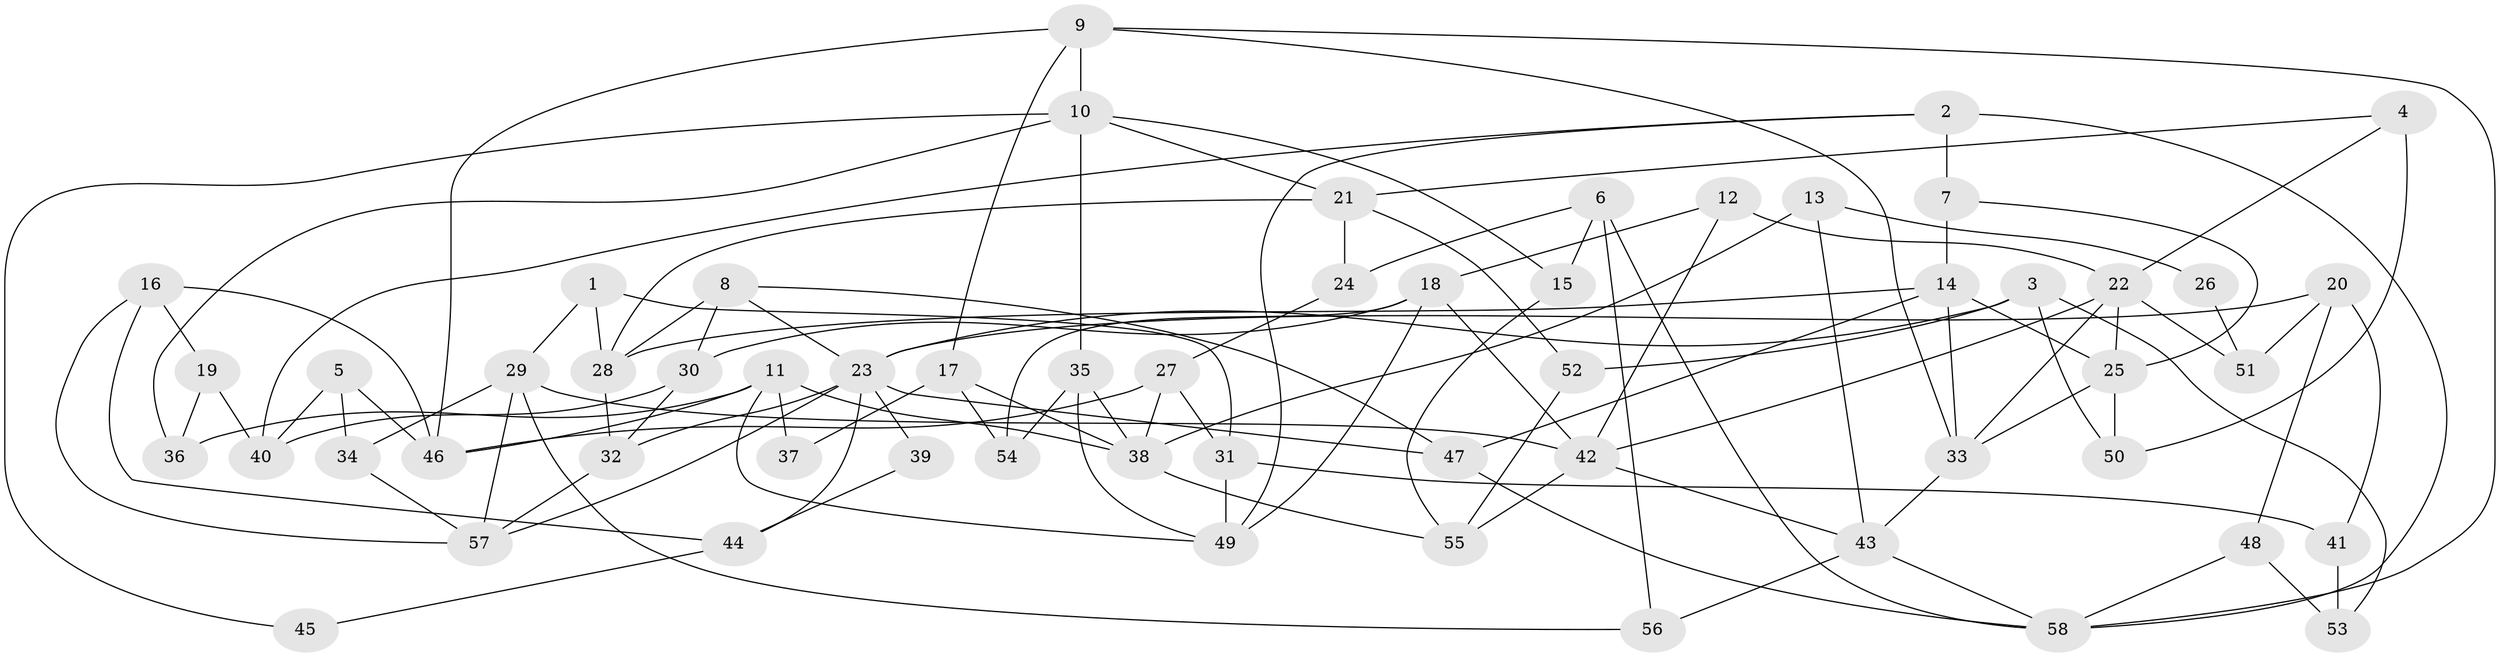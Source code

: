 // Generated by graph-tools (version 1.1) at 2025/14/03/09/25 04:14:51]
// undirected, 58 vertices, 116 edges
graph export_dot {
graph [start="1"]
  node [color=gray90,style=filled];
  1;
  2;
  3;
  4;
  5;
  6;
  7;
  8;
  9;
  10;
  11;
  12;
  13;
  14;
  15;
  16;
  17;
  18;
  19;
  20;
  21;
  22;
  23;
  24;
  25;
  26;
  27;
  28;
  29;
  30;
  31;
  32;
  33;
  34;
  35;
  36;
  37;
  38;
  39;
  40;
  41;
  42;
  43;
  44;
  45;
  46;
  47;
  48;
  49;
  50;
  51;
  52;
  53;
  54;
  55;
  56;
  57;
  58;
  1 -- 29;
  1 -- 31;
  1 -- 28;
  2 -- 58;
  2 -- 40;
  2 -- 7;
  2 -- 49;
  3 -- 50;
  3 -- 23;
  3 -- 52;
  3 -- 53;
  4 -- 22;
  4 -- 21;
  4 -- 50;
  5 -- 46;
  5 -- 34;
  5 -- 40;
  6 -- 56;
  6 -- 24;
  6 -- 15;
  6 -- 58;
  7 -- 25;
  7 -- 14;
  8 -- 30;
  8 -- 47;
  8 -- 23;
  8 -- 28;
  9 -- 10;
  9 -- 33;
  9 -- 17;
  9 -- 46;
  9 -- 58;
  10 -- 36;
  10 -- 15;
  10 -- 21;
  10 -- 35;
  10 -- 45;
  11 -- 38;
  11 -- 49;
  11 -- 36;
  11 -- 37;
  11 -- 46;
  12 -- 22;
  12 -- 42;
  12 -- 18;
  13 -- 38;
  13 -- 43;
  13 -- 26;
  14 -- 28;
  14 -- 25;
  14 -- 33;
  14 -- 47;
  15 -- 55;
  16 -- 46;
  16 -- 57;
  16 -- 19;
  16 -- 44;
  17 -- 54;
  17 -- 37;
  17 -- 38;
  18 -- 49;
  18 -- 30;
  18 -- 42;
  18 -- 54;
  19 -- 40;
  19 -- 36;
  20 -- 41;
  20 -- 23;
  20 -- 48;
  20 -- 51;
  21 -- 28;
  21 -- 24;
  21 -- 52;
  22 -- 25;
  22 -- 33;
  22 -- 42;
  22 -- 51;
  23 -- 47;
  23 -- 32;
  23 -- 39;
  23 -- 44;
  23 -- 57;
  24 -- 27;
  25 -- 33;
  25 -- 50;
  26 -- 51;
  27 -- 46;
  27 -- 38;
  27 -- 31;
  28 -- 32;
  29 -- 57;
  29 -- 42;
  29 -- 34;
  29 -- 56;
  30 -- 32;
  30 -- 40;
  31 -- 49;
  31 -- 41;
  32 -- 57;
  33 -- 43;
  34 -- 57;
  35 -- 38;
  35 -- 49;
  35 -- 54;
  38 -- 55;
  39 -- 44;
  41 -- 53;
  42 -- 43;
  42 -- 55;
  43 -- 58;
  43 -- 56;
  44 -- 45;
  47 -- 58;
  48 -- 58;
  48 -- 53;
  52 -- 55;
}
